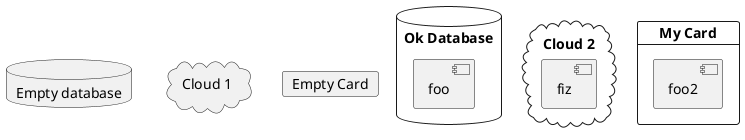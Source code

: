 {
  "sha1": "p2atjfu44c8n6dbctf0ls6miq8wt358",
  "insertion": {
    "when": "2024-06-04T17:28:40.607Z",
    "user": "plantuml@gmail.com"
  }
}
@startuml
database "Empty database" {
}
database "Ok Database" {
   component foo
}
cloud "Cloud 1" {
}
cloud "Cloud 2" {
component fiz
}

card "My Card" {
  component foo2
}

card "Empty Card" {
}

@enduml
